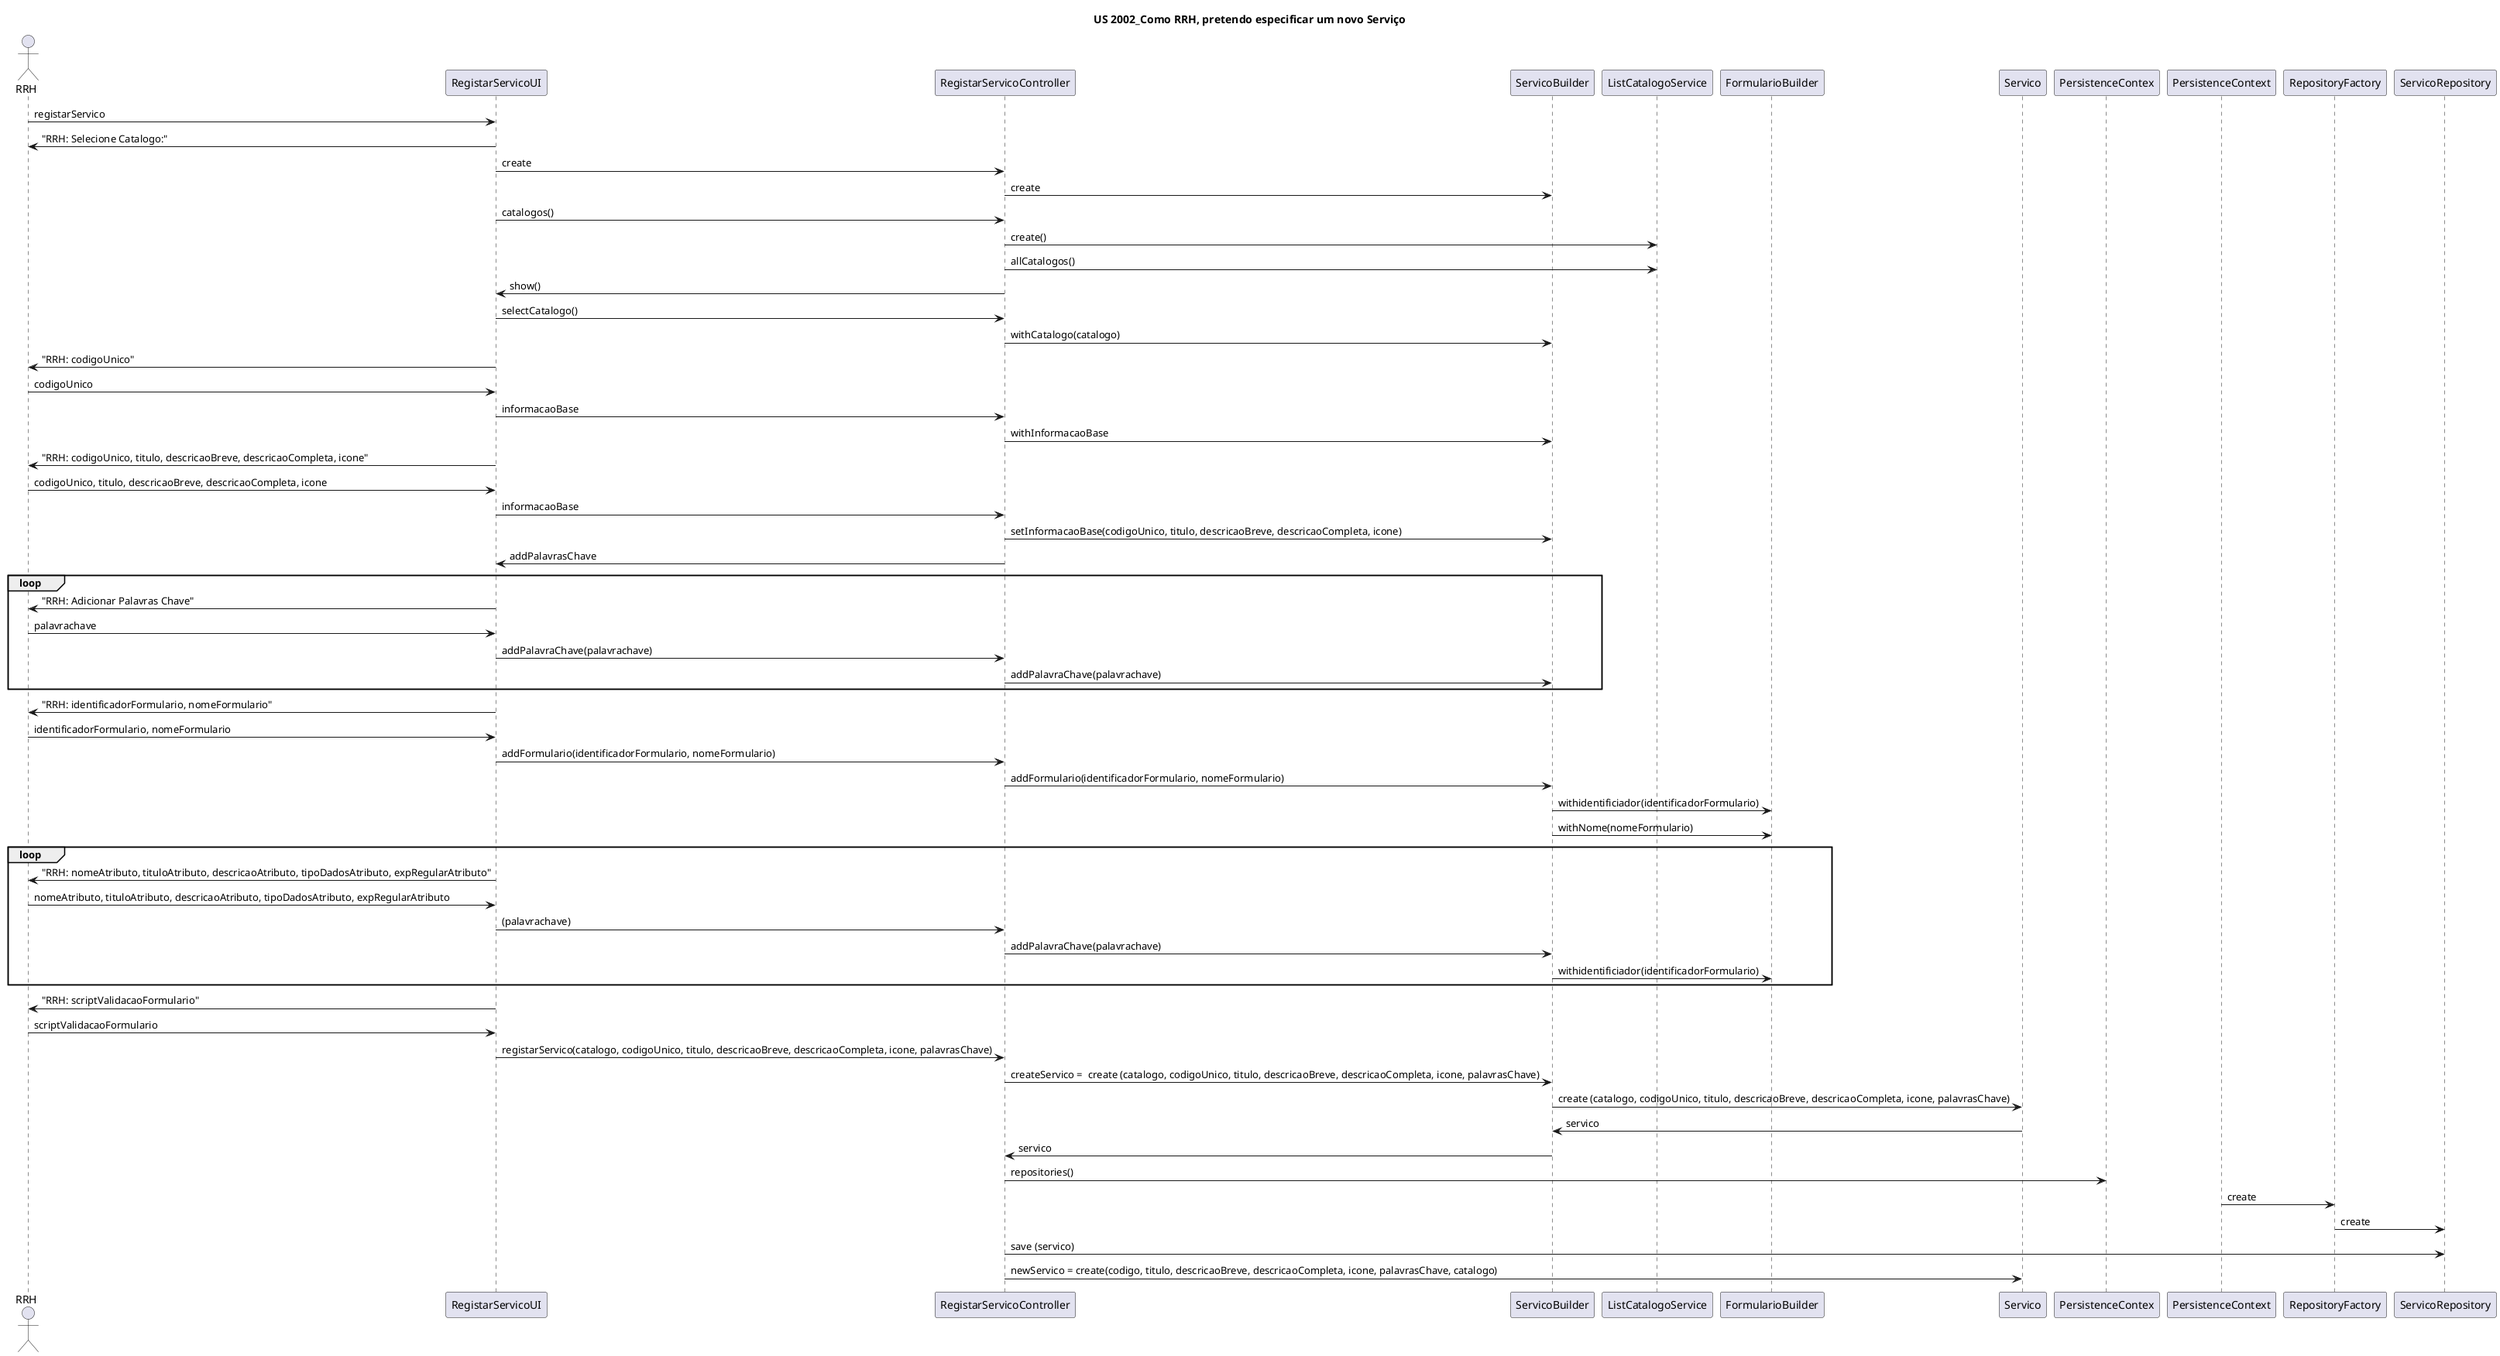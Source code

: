 @startuml
title Untitled



title US 2002_Como RRH, pretendo especificar um novo Serviço


actor RRH
RRH->RegistarServicoUI: registarServico


' ' #' #' #ALT Continuar Servico -> get all servicos incompletos

' #Catalogo -> Escolha do catalogo onde o serviço vai estar disponivel
RegistarServicoUI->  RRH: "RRH: Selecione Catalogo:"

RegistarServicoUI->RegistarServicoController: create
RegistarServicoController->ServicoBuilder: create

' #Acao selecionar Catalgo
RegistarServicoUI->RegistarServicoController: catalogos()
RegistarServicoController -> ListCatalogoService: create()
RegistarServicoController -> ListCatalogoService: allCatalogos()
RegistarServicoController->RegistarServicoUI: show()
RegistarServicoUI->RegistarServicoController: selectCatalogo()
RegistarServicoController->ServicoBuilder: withCatalogo(catalogo)

RegistarServicoUI->  RRH: "RRH: codigoUnico"
RRH-> RegistarServicoUI: codigoUnico
RegistarServicoUI->RegistarServicoController: informacaoBase
RegistarServicoController->ServicoBuilder: withInformacaoBase



' #Preencher Infromacao Base:
RegistarServicoUI->  RRH: "RRH: codigoUnico, titulo, descricaoBreve, descricaoCompleta, icone"
RRH-> RegistarServicoUI: codigoUnico, titulo, descricaoBreve, descricaoCompleta, icone
RegistarServicoUI->RegistarServicoController: informacaoBase
RegistarServicoController->ServicoBuilder: setInformacaoBase(codigoUnico, titulo, descricaoBreve, descricaoCompleta, icone)


' #Palavras Chave
RegistarServicoController->RegistarServicoUI: addPalavrasChave
loop
RegistarServicoUI->  RRH: "RRH: Adicionar Palavras Chave"
RRH-> RegistarServicoUI: palavrachave
RegistarServicoUI->RegistarServicoController: addPalavraChave(palavrachave)
RegistarServicoController->ServicoBuilder: addPalavraChave(palavrachave)
 end loop


' #Definir Formulario
RegistarServicoUI->  RRH: "RRH: identificadorFormulario, nomeFormulario"
RRH-> RegistarServicoUI: identificadorFormulario, nomeFormulario
RegistarServicoUI->RegistarServicoController: addFormulario(identificadorFormulario, nomeFormulario)
RegistarServicoController->ServicoBuilder: addFormulario(identificadorFormulario, nomeFormulario)
ServicoBuilder->FormularioBuilder: withidentificiador(identificadorFormulario)
ServicoBuilder->FormularioBuilder: withNome(nomeFormulario)
' #Atributos Formulario
loop
RegistarServicoUI->  RRH: "RRH: nomeAtributo, tituloAtributo, descricaoAtributo, tipoDadosAtributo, expRegularAtributo"
RRH-> RegistarServicoUI: nomeAtributo, tituloAtributo, descricaoAtributo, tipoDadosAtributo, expRegularAtributo
RegistarServicoUI->RegistarServicoController: (palavrachave)
RegistarServicoController->ServicoBuilder: addPalavraChave(palavrachave)
ServicoBuilder->FormularioBuilder: withidentificiador(identificadorFormulario)
end loop

' #Script Validacao Formulario
RegistarServicoUI->  RRH: "RRH: scriptValidacaoFormulario"
RRH->RegistarServicoUI: scriptValidacaoFormulario


' #Construir novo servico
RegistarServicoUI->RegistarServicoController: registarServico(catalogo, codigoUnico, titulo, descricaoBreve, descricaoCompleta, icone, palavrasChave)
RegistarServicoController->ServicoBuilder: createServico =  create (catalogo, codigoUnico, titulo, descricaoBreve, descricaoCompleta, icone, palavrasChave)
ServicoBuilder->Servico: create (catalogo, codigoUnico, titulo, descricaoBreve, descricaoCompleta, icone, palavrasChave)
Servico-> ServicoBuilder:servico
ServicoBuilder-> RegistarServicoController: servico
RegistarServicoController -> PersistenceContex: repositories()
PersistenceContext->RepositoryFactory: create
RepositoryFactory->ServicoRepository: create
RegistarServicoController->ServicoRepository: save (servico)


' #

' #Info base:
' #codigo, titulo, descricaoBreve, descricaoCompleta, icone, palavrasChave,
' #catalogo

RegistarServicoController -> Servico: newServico = create(codigo, titulo, descricaoBreve, descricaoCompleta, icone, palavrasChave, catalogo)




' #Configuracao Formulario Solicitacao do Servico || Formulario Atividade Manual:
' #    identificador, nome, lista de atributos (-> Solicitada ao colaborador), ScriptValidacao
' #
' #Configuracao Atributo:
' #   nome da variavel , etiqueta de aprensentaçao (label), descriçao de ajuda, tipo de dados(numerico, texto), ExpressaoRegular

' #Especficar Atividades:
' #Atividade Aprovacao: Necessária ou não
' # -> Atribuida ao responsavel do Colaborador que solicita o serviço

' #Atividade Resolucao
' # tipo manual ou automatico ?
' # -> Caso tipo manual -> Configuracao Formulario Atividade Manual
' # -> Caso tipo Automatica -> Definir Linguagem de Script (Pela equipa)  e definir Script

' # Especificaçao Completa? ->  Serviço Disponivel
' # Especificacao Incompleta -> Serviço Draft


' #acronimo

@enduml